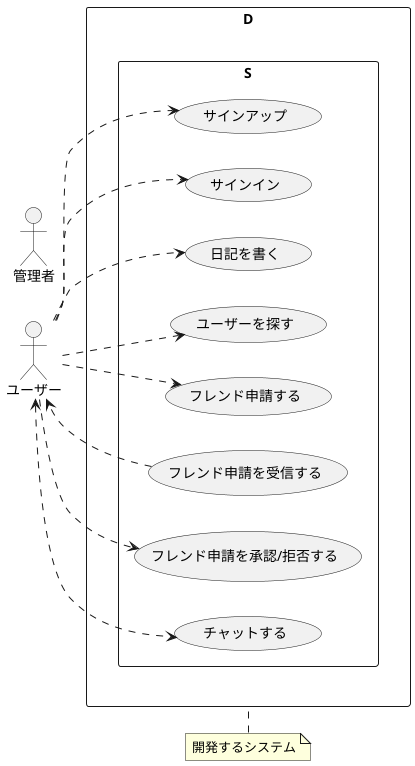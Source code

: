 @startuml
'https://plantuml.com/use-case-diagram
left to right direction

rectangle D as Develop {
    rectangle S as System {
        (サインアップ) as SignUp
        (サインイン) as SignIn
        (日記を書く) as Diary
        (ユーザーを探す) as Search
        (フレンド申請する) as Entry
        (フレンド申請を受信する) as Receive
        (フレンド申請を承認/拒否する) as Decide
        (チャットする) as Chat
'        ((Admin)とチャットする)
    }
}

:管理者: as Admin
:ユーザー: as User

'Admin ..> System
User ..> SignUp
User ..> SignIn
User ..> Diary
User ..> Search
User ..> Entry
Receive ..> User
User ..> Decide
User <..> Chat

note top of Develop
    開発するシステム
end note

@enduml
